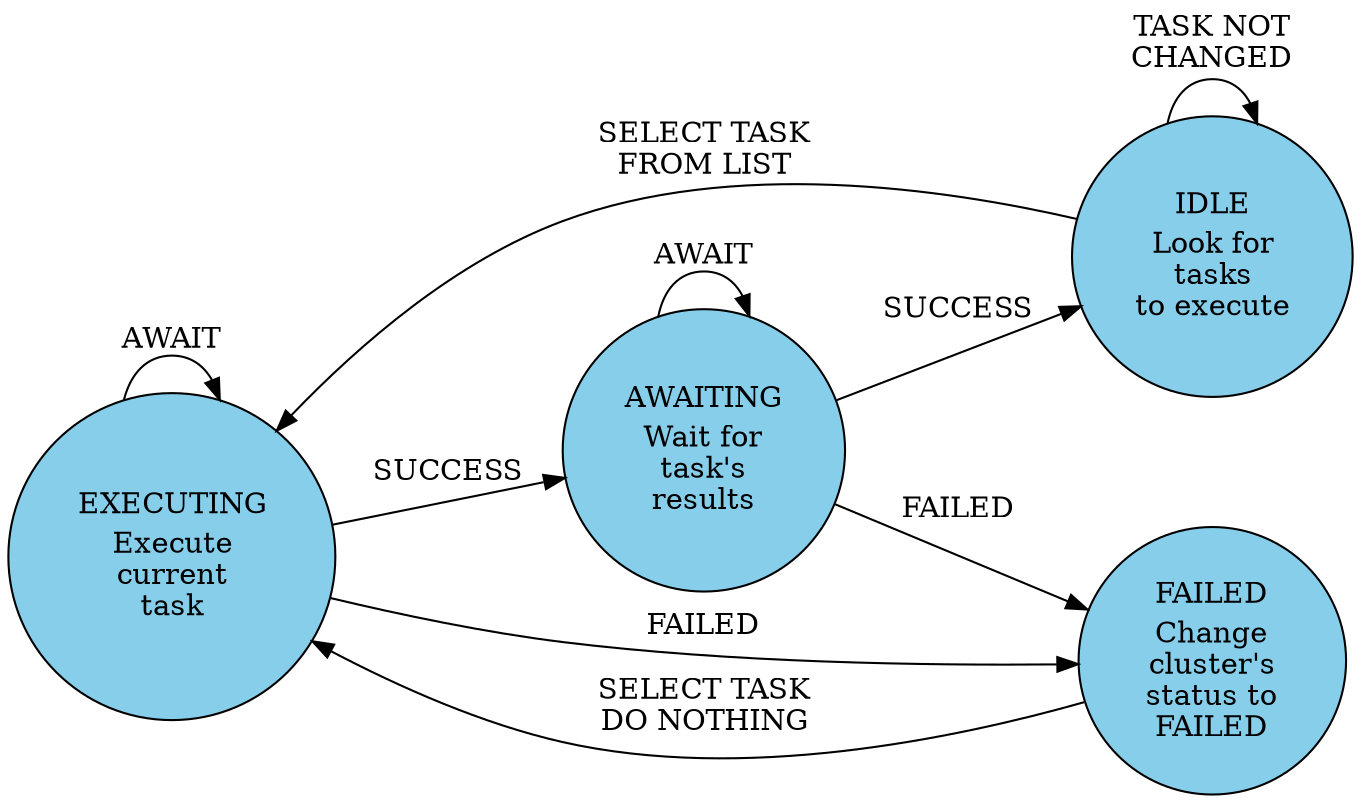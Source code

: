 digraph state_machine {
  graph [autosize=false, resolution=100];
  center=true;
  margin=0;
  rankdir=LR;
  node [shape=circle, style="filled", fillcolor=skyblue];
  EXECUTING [ label = <
      <TABLE ALIGN="LEFT" BORDER="0" CELLBORDER="0" CELLSPACING="0">
          <TR>
              <TD>EXECUTING</TD>
          </TR>
          <TR>
              <TD>Execute<BR/>current<BR/>task</TD>
          </TR>
      </TABLE>
  > ];
  AWAITING [ label = <
      <TABLE ALIGN="LEFT" BORDER="0" CELLBORDER="0" CELLSPACING="0">
          <TR>
              <TD>AWAITING</TD>
          </TR>
          <TR>
              <TD>Wait for<BR/>task's<BR/>results</TD>
          </TR>
      </TABLE>
  > ];
  IDLE [ label = <
      <TABLE ALIGN="LEFT" BORDER="0" CELLBORDER="0" CELLSPACING="0">
          <TR>
              <TD>IDLE</TD>
          </TR>
          <TR>
              <TD>Look for<BR/>tasks<BR/>to execute</TD>
          </TR>
      </TABLE>
  > ];
  FAILED [ label = <
      <TABLE ALIGN="LEFT" BORDER="0" CELLBORDER="0" CELLSPACING="0">
          <TR>
              <TD>FAILED</TD>
          </TR>
          <TR>
              <TD>Change<BR/>cluster's<BR/>status to<BR/>FAILED</TD>
          </TR>
      </TABLE>
  > ];
  EXECUTING -> AWAITING [ label = "SUCCESS" ];
  EXECUTING -> EXECUTING [ label = "AWAIT" ];
  EXECUTING -> FAILED [ label = "FAILED" ];
  AWAITING -> IDLE [ label = "SUCCESS" ];
  AWAITING -> AWAITING [ label = "AWAIT" ];
  AWAITING -> FAILED [ label = "FAILED" ];
  IDLE -> IDLE [ label = <
      <TABLE ALIGN="LEFT" BORDER="0" CELLBORDER="0" CELLSPACING="0">
          <TR>
              <TD>TASK NOT<BR/>CHANGED</TD>
          </TR>
      </TABLE>
  > ];
  IDLE -> EXECUTING [ label = <
      <TABLE ALIGN="LEFT" BORDER="0" CELLBORDER="0" CELLSPACING="0">
          <TR>
              <TD>SELECT TASK<BR/>FROM LIST</TD>
          </TR>
      </TABLE>
  > ];
  FAILED -> EXECUTING [ label = <
      <TABLE ALIGN="LEFT" BORDER="0" CELLBORDER="0" CELLSPACING="0">
          <TR>
              <TD>SELECT TASK<BR/>DO NOTHING</TD>
          </TR>
      </TABLE>
  > ];
}
